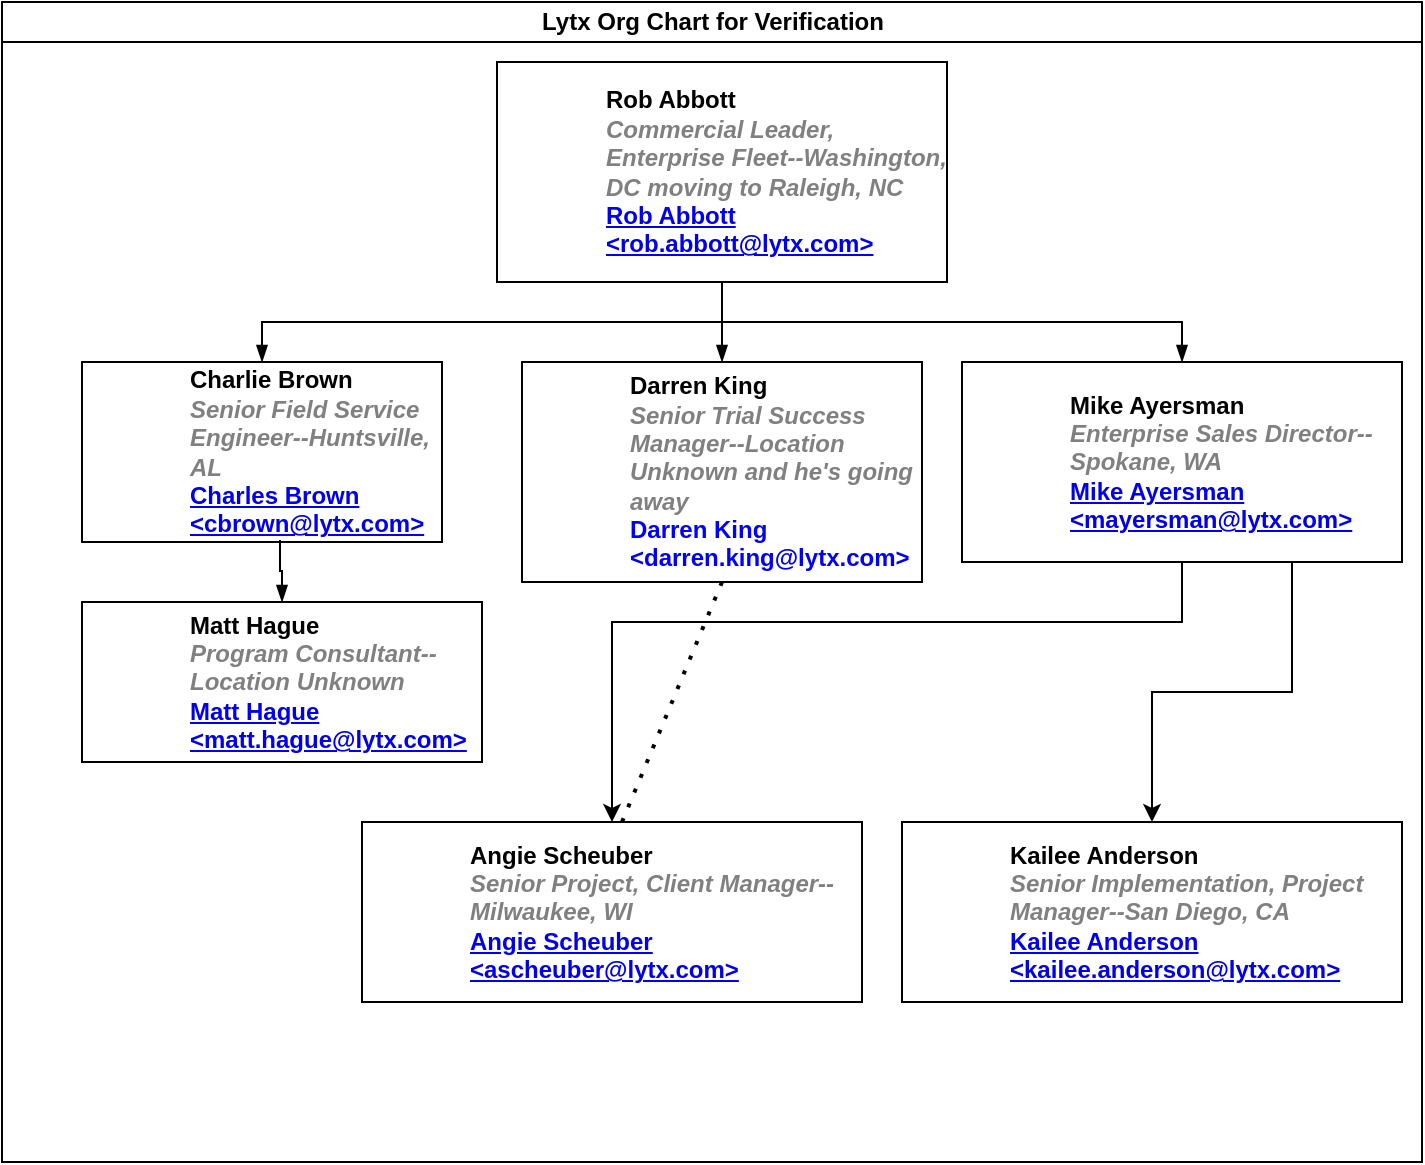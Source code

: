 <mxfile version="14.4.4" type="github">
  <diagram id="prtHgNgQTEPvFCAcTncT" name="Page-1">
    <mxGraphModel dx="1402" dy="733" grid="1" gridSize="10" guides="1" tooltips="1" connect="1" arrows="1" fold="1" page="1" pageScale="1" pageWidth="827" pageHeight="1169" math="0" shadow="0">
      <root>
        <mxCell id="0" />
        <mxCell id="1" parent="0" />
        <mxCell id="dNxyNK7c78bLwvsdeMH5-11" value="Lytx Org Chart for Verification" style="swimlane;html=1;startSize=20;horizontal=1;containerType=tree;glass=0;" parent="1" vertex="1">
          <mxGeometry x="61" y="80" width="710" height="580" as="geometry" />
        </mxCell>
        <UserObject label="Charlie Brown&lt;br&gt;&lt;font color=&quot;#808080&quot;&gt;&lt;i&gt;Senior Field Service Engineer--Huntsville, AL&lt;/i&gt;&lt;/font&gt;&lt;br&gt;&lt;a href=&quot;mailto:%email%&quot;&gt;Charles Brown &amp;lt;cbrown@lytx.com&amp;gt;&lt;/a&gt;" name="Edward Morrison" position="Brand Manager" location="Office 2" email="me@example.com" placeholders="1" link="https://www.draw.io" id="dNxyNK7c78bLwvsdeMH5-14">
          <mxCell style="label;image=https://cdn3.iconfinder.com/data/icons/user-avatars-1/512/users-10-3-128.png;whiteSpace=wrap;html=1;rounded=0;glass=0;treeFolding=1;treeMoving=1;" parent="dNxyNK7c78bLwvsdeMH5-11" vertex="1">
            <mxGeometry x="40" y="180" width="180" height="90" as="geometry" />
          </mxCell>
        </UserObject>
        <UserObject label="Darren King&lt;br&gt;&lt;font color=&quot;#808080&quot;&gt;&lt;i&gt;Senior Trial Success Manager--Location Unknown and he&#39;s going away&lt;/i&gt;&lt;/font&gt;&lt;br&gt;&lt;font color=&quot;#0000ff&quot;&gt;Darren King &amp;lt;darren.king@lytx.com&amp;gt;&lt;/font&gt;" name="Evan Valet" position="HR Director" location="Office 4" email="me@example.com" placeholders="1" link="https://www.draw.io" id="dNxyNK7c78bLwvsdeMH5-16">
          <mxCell style="label;image=https://cdn3.iconfinder.com/data/icons/user-avatars-1/512/users-9-2-128.png;whiteSpace=wrap;html=1;rounded=0;glass=0;treeFolding=1;treeMoving=1;" parent="dNxyNK7c78bLwvsdeMH5-11" vertex="1">
            <mxGeometry x="260" y="180" width="200" height="110" as="geometry" />
          </mxCell>
        </UserObject>
        <mxCell id="a8-__GU96qs3UvvVJ_sT-12" style="edgeStyle=orthogonalEdgeStyle;rounded=0;orthogonalLoop=1;jettySize=auto;html=1;exitX=0.5;exitY=1;exitDx=0;exitDy=0;entryX=0.5;entryY=0;entryDx=0;entryDy=0;" edge="1" parent="dNxyNK7c78bLwvsdeMH5-11" source="dNxyNK7c78bLwvsdeMH5-18" target="a8-__GU96qs3UvvVJ_sT-7">
          <mxGeometry relative="1" as="geometry">
            <mxPoint x="410" y="420" as="targetPoint" />
            <Array as="points">
              <mxPoint x="590" y="310" />
              <mxPoint x="305" y="310" />
            </Array>
          </mxGeometry>
        </mxCell>
        <mxCell id="a8-__GU96qs3UvvVJ_sT-13" style="edgeStyle=orthogonalEdgeStyle;rounded=0;orthogonalLoop=1;jettySize=auto;html=1;exitX=0.75;exitY=1;exitDx=0;exitDy=0;entryX=0.5;entryY=0;entryDx=0;entryDy=0;" edge="1" parent="dNxyNK7c78bLwvsdeMH5-11" source="dNxyNK7c78bLwvsdeMH5-18" target="a8-__GU96qs3UvvVJ_sT-11">
          <mxGeometry relative="1" as="geometry" />
        </mxCell>
        <UserObject label="Mike Ayersman&lt;br&gt;&lt;i style=&quot;color: gray&quot;&gt;Enterprise Sales Director--Spokane, WA&lt;/i&gt;&lt;br&gt;&lt;a href=&quot;mailto:%email%&quot;&gt;Mike Ayersman &amp;lt;mayersman@lytx.com&amp;gt;&lt;/a&gt;" name="Alison Donovan" position="System Admin" location="Office 3" email="me@example.com" placeholders="1" link="https://www.draw.io" id="dNxyNK7c78bLwvsdeMH5-18">
          <mxCell style="label;image=https://cdn3.iconfinder.com/data/icons/user-avatars-1/512/users-2-128.png;whiteSpace=wrap;html=1;rounded=0;glass=0;" parent="dNxyNK7c78bLwvsdeMH5-11" vertex="1">
            <mxGeometry x="480" y="180" width="220" height="100" as="geometry" />
          </mxCell>
        </UserObject>
        <mxCell id="a8-__GU96qs3UvvVJ_sT-8" value="" style="endArrow=blockThin;endFill=1;fontSize=11;edgeStyle=elbowEdgeStyle;elbow=vertical;rounded=0;exitX=0.55;exitY=0.989;exitDx=0;exitDy=0;exitPerimeter=0;" edge="1" target="a8-__GU96qs3UvvVJ_sT-16" source="dNxyNK7c78bLwvsdeMH5-14" parent="dNxyNK7c78bLwvsdeMH5-11">
          <mxGeometry relative="1" as="geometry">
            <mxPoint x="355" y="200" as="sourcePoint" />
          </mxGeometry>
        </mxCell>
        <UserObject label="Angie Scheuber&lt;br&gt;&lt;i&gt;&lt;font color=&quot;#808080&quot;&gt;Senior Project, Client Manager--Milwaukee, WI&lt;/font&gt;&lt;/i&gt;&lt;br&gt;&lt;a href=&quot;mailto:me@example.com&quot;&gt;Angie Scheuber &amp;lt;ascheuber@lytx.com&amp;gt;&lt;/a&gt;" name="Tessa Miller" position="CFO" location="Office 1" email="me@example.com" placeholders="1" link="https://www.draw.io" id="a8-__GU96qs3UvvVJ_sT-7">
          <mxCell style="label;image=https://cdn3.iconfinder.com/data/icons/user-avatars-1/512/users-3-128.png;whiteSpace=wrap;html=1;rounded=0;glass=0;treeMoving=1;treeFolding=1;" vertex="1" parent="dNxyNK7c78bLwvsdeMH5-11">
            <mxGeometry x="180" y="410" width="250" height="90" as="geometry" />
          </mxCell>
        </UserObject>
        <UserObject label="Kailee Anderson&lt;br&gt;&lt;i&gt;&lt;font color=&quot;#808080&quot;&gt;Senior Implementation, Project Manager--San Diego, CA&lt;/font&gt;&lt;/i&gt;&lt;br&gt;&lt;a href=&quot;mailto:me@example.com&quot;&gt;Kailee Anderson &amp;lt;kailee.anderson@lytx.com&amp;gt;&lt;/a&gt;" name="Tessa Miller" position="CFO" location="Office 1" email="me@example.com" placeholders="1" link="https://www.draw.io" id="a8-__GU96qs3UvvVJ_sT-11">
          <mxCell style="label;image=https://cdn3.iconfinder.com/data/icons/user-avatars-1/512/users-3-128.png;whiteSpace=wrap;html=1;rounded=0;glass=0;treeMoving=1;treeFolding=1;" vertex="1" parent="dNxyNK7c78bLwvsdeMH5-11">
            <mxGeometry x="450" y="410" width="250" height="90" as="geometry" />
          </mxCell>
        </UserObject>
        <mxCell id="a8-__GU96qs3UvvVJ_sT-14" value="" style="endArrow=none;dashed=1;html=1;dashPattern=1 3;strokeWidth=2;entryX=0.5;entryY=1;entryDx=0;entryDy=0;" edge="1" parent="dNxyNK7c78bLwvsdeMH5-11" target="dNxyNK7c78bLwvsdeMH5-16">
          <mxGeometry width="50" height="50" relative="1" as="geometry">
            <mxPoint x="310" y="410" as="sourcePoint" />
            <mxPoint x="420" y="340" as="targetPoint" />
          </mxGeometry>
        </mxCell>
        <UserObject label="Matt Hague&lt;br&gt;&lt;i style=&quot;color: gray&quot;&gt;Program Consultant--Location Unknown&lt;/i&gt;&lt;br&gt;&lt;a href=&quot;mailto:%email%&quot;&gt;Matt Hague &amp;lt;matt.hague@lytx.com&amp;gt;&lt;/a&gt;" name="Edward Morrison" position="Brand Manager" location="Office 2" email="me@example.com" placeholders="1" link="https://www.draw.io" id="a8-__GU96qs3UvvVJ_sT-16">
          <mxCell style="label;image=https://cdn3.iconfinder.com/data/icons/user-avatars-1/512/users-10-3-128.png;whiteSpace=wrap;html=1;rounded=0;glass=0;treeFolding=1;treeMoving=1;" vertex="1" parent="dNxyNK7c78bLwvsdeMH5-11">
            <mxGeometry x="40" y="300" width="200" height="80" as="geometry" />
          </mxCell>
        </UserObject>
        <UserObject label="Rob Abbott&lt;br&gt;&lt;i&gt;&lt;font color=&quot;#808080&quot;&gt;Commercial Leader, Enterprise Fleet--Washington, DC moving to Raleigh, NC&lt;/font&gt;&lt;/i&gt;&lt;br&gt;&lt;a href=&quot;mailto:%email%&quot;&gt;Rob Abbott &amp;lt;rob.abbott@lytx.com&amp;gt;&lt;/a&gt;" name="Alison Donovan" position="System Admin" location="Office 3" email="me@example.com" placeholders="1" link="https://www.draw.io" id="a8-__GU96qs3UvvVJ_sT-17">
          <mxCell style="label;image=https://cdn3.iconfinder.com/data/icons/user-avatars-1/512/users-2-128.png;whiteSpace=wrap;html=1;rounded=0;glass=0;" vertex="1" parent="dNxyNK7c78bLwvsdeMH5-11">
            <mxGeometry x="247.5" y="30" width="225" height="110" as="geometry" />
          </mxCell>
        </UserObject>
        <mxCell id="dNxyNK7c78bLwvsdeMH5-17" value="" style="endArrow=blockThin;endFill=1;fontSize=11;edgeStyle=elbowEdgeStyle;elbow=vertical;rounded=0;exitX=0.5;exitY=1;exitDx=0;exitDy=0;" parent="dNxyNK7c78bLwvsdeMH5-11" source="a8-__GU96qs3UvvVJ_sT-17" target="dNxyNK7c78bLwvsdeMH5-18" edge="1">
          <mxGeometry relative="1" as="geometry">
            <mxPoint x="360" y="120" as="sourcePoint" />
            <Array as="points">
              <mxPoint x="479" y="160" />
            </Array>
          </mxGeometry>
        </mxCell>
        <mxCell id="dNxyNK7c78bLwvsdeMH5-15" value="" style="endArrow=blockThin;endFill=1;fontSize=11;edgeStyle=elbowEdgeStyle;elbow=vertical;rounded=0;exitX=0.5;exitY=1;exitDx=0;exitDy=0;" parent="dNxyNK7c78bLwvsdeMH5-11" source="a8-__GU96qs3UvvVJ_sT-17" target="dNxyNK7c78bLwvsdeMH5-16" edge="1">
          <mxGeometry relative="1" as="geometry">
            <mxPoint x="360" y="120" as="sourcePoint" />
          </mxGeometry>
        </mxCell>
        <mxCell id="dNxyNK7c78bLwvsdeMH5-13" value="" style="endArrow=blockThin;endFill=1;fontSize=11;edgeStyle=elbowEdgeStyle;elbow=vertical;rounded=0;exitX=0.5;exitY=1;exitDx=0;exitDy=0;" parent="dNxyNK7c78bLwvsdeMH5-11" source="a8-__GU96qs3UvvVJ_sT-17" target="dNxyNK7c78bLwvsdeMH5-14" edge="1">
          <mxGeometry relative="1" as="geometry">
            <mxPoint x="360" y="120" as="sourcePoint" />
          </mxGeometry>
        </mxCell>
      </root>
    </mxGraphModel>
  </diagram>
</mxfile>
